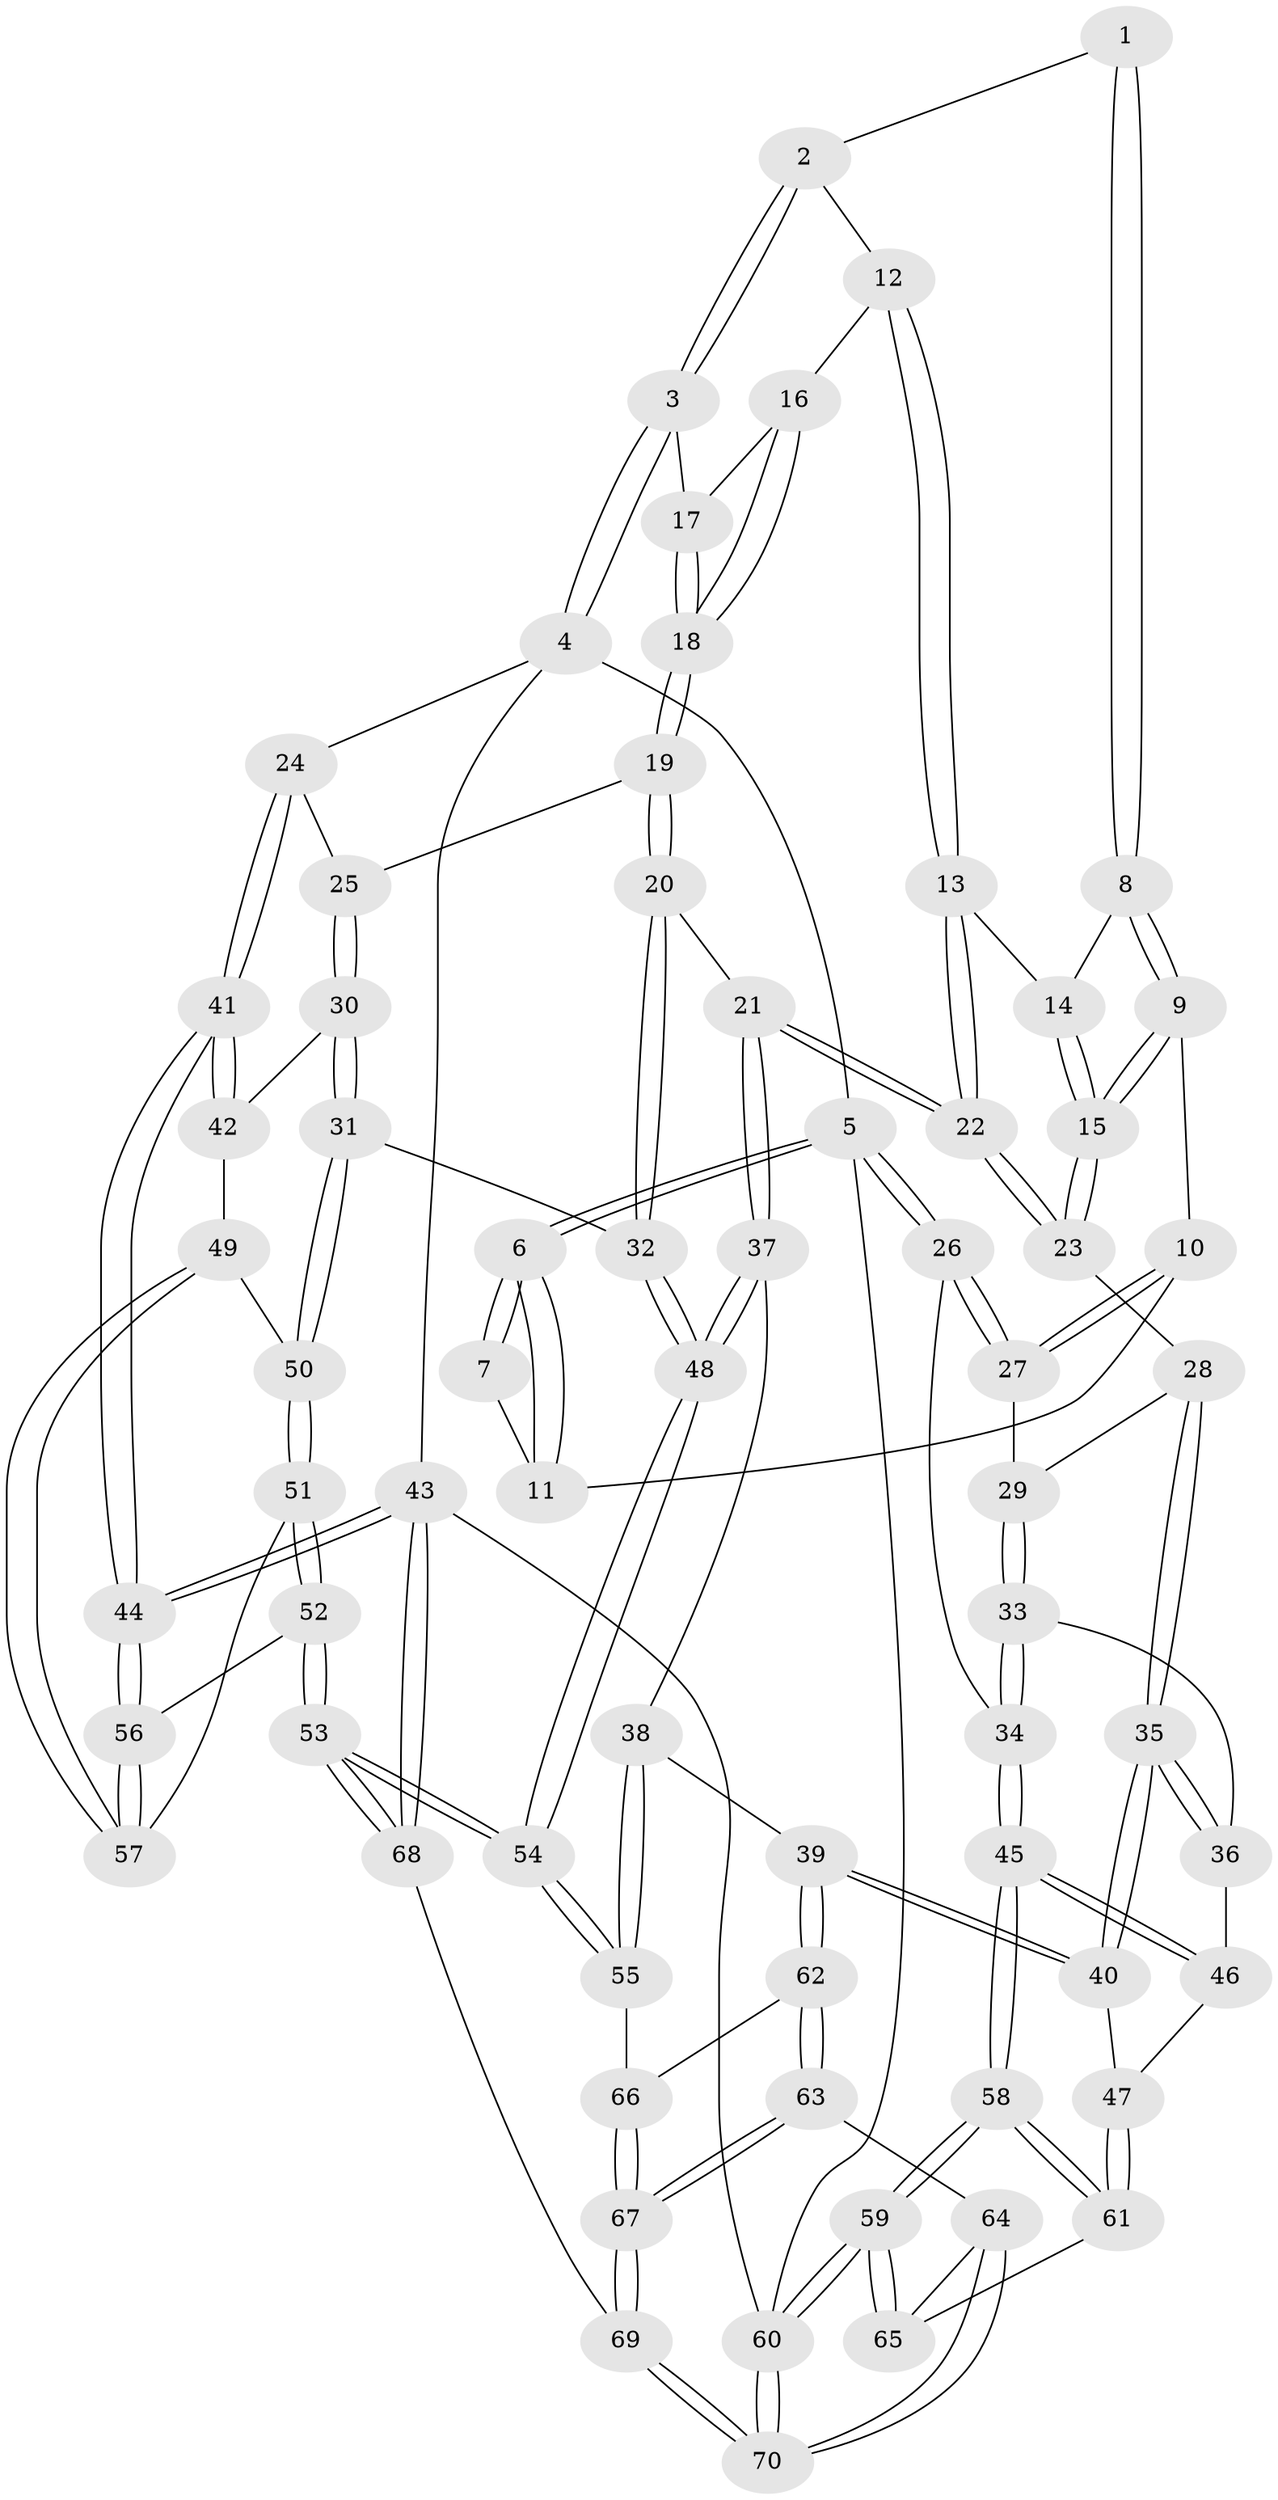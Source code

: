 // coarse degree distribution, {4: 0.40476190476190477, 10: 0.023809523809523808, 2: 0.07142857142857142, 5: 0.2857142857142857, 6: 0.11904761904761904, 3: 0.09523809523809523}
// Generated by graph-tools (version 1.1) at 2025/21/03/04/25 18:21:36]
// undirected, 70 vertices, 172 edges
graph export_dot {
graph [start="1"]
  node [color=gray90,style=filled];
  1 [pos="+0.35160024855775346+0"];
  2 [pos="+0.4382193119421073+0"];
  3 [pos="+1+0"];
  4 [pos="+1+0"];
  5 [pos="+0+0"];
  6 [pos="+0+0"];
  7 [pos="+0.28743073889298487+0"];
  8 [pos="+0.35711883374521003+0"];
  9 [pos="+0.2818160655778372+0.19024319762192668"];
  10 [pos="+0.14891120638491628+0.15118039935420147"];
  11 [pos="+0.15693304168064792+0.11784380198934134"];
  12 [pos="+0.5699937090395355+0.09400713855035395"];
  13 [pos="+0.5505767634709096+0.11956006139009608"];
  14 [pos="+0.40710251432919814+0.08584039922739158"];
  15 [pos="+0.3662025143972539+0.24765818432929593"];
  16 [pos="+0.5866158761797449+0.09267820057624533"];
  17 [pos="+0.940720125946545+0"];
  18 [pos="+0.7599540224779627+0.2152186761083399"];
  19 [pos="+0.7513258658379589+0.308515762663616"];
  20 [pos="+0.564929582274155+0.39344787367181955"];
  21 [pos="+0.5582343005792513+0.3936938857888106"];
  22 [pos="+0.49147531412238477+0.34208623644355196"];
  23 [pos="+0.4077925225143075+0.3200252608003081"];
  24 [pos="+1+0.26269819399570704"];
  25 [pos="+0.7705953777508758+0.31766915081871105"];
  26 [pos="+0+0.17760203500699023"];
  27 [pos="+0.07765878668907944+0.1973851498734175"];
  28 [pos="+0.37657785613646816+0.33903287810842253"];
  29 [pos="+0.16711416188370606+0.38351855427286435"];
  30 [pos="+0.8795622673877382+0.4969219247075677"];
  31 [pos="+0.789666872397387+0.5705789360514311"];
  32 [pos="+0.7219377472959928+0.5746077359722073"];
  33 [pos="+0.157470109181138+0.4025159543997558"];
  34 [pos="+0+0.4231518006271153"];
  35 [pos="+0.26844308867652183+0.5832653611287887"];
  36 [pos="+0.15706026403948162+0.45046742586018196"];
  37 [pos="+0.5385341764572342+0.4488311171770953"];
  38 [pos="+0.48248812554090703+0.5450708813015677"];
  39 [pos="+0.31970355807809653+0.6452803061271742"];
  40 [pos="+0.2751994251120422+0.6148577388077849"];
  41 [pos="+1+0.4916282554672117"];
  42 [pos="+0.9215496386037+0.5106143593836958"];
  43 [pos="+1+1"];
  44 [pos="+1+0.9339108520134793"];
  45 [pos="+0+0.5683650161060327"];
  46 [pos="+0.08106820056556001+0.5305109462560919"];
  47 [pos="+0.15791352145924284+0.6515281032914911"];
  48 [pos="+0.6623958205226828+0.7671325033548265"];
  49 [pos="+0.9028476224360467+0.6247778827850464"];
  50 [pos="+0.820872719901931+0.6369757478825978"];
  51 [pos="+0.8203475589800598+0.65281952925826"];
  52 [pos="+0.7343694781291906+0.7915598523717787"];
  53 [pos="+0.6748266629090396+0.8058201547305606"];
  54 [pos="+0.6612211396273673+0.7801510287681235"];
  55 [pos="+0.540579989161175+0.7204877687759079"];
  56 [pos="+0.9905445503415915+0.8026918544450373"];
  57 [pos="+0.934285598334723+0.7162747314829744"];
  58 [pos="+0+0.6435421823191558"];
  59 [pos="+0+0.6518000500111996"];
  60 [pos="+0+1"];
  61 [pos="+0.14966450050831567+0.6600871792892538"];
  62 [pos="+0.33323196467819544+0.6961168632986754"];
  63 [pos="+0.21195926073273982+0.8046061445935617"];
  64 [pos="+0.12358789560356324+0.8123635372519564"];
  65 [pos="+0.12177315756282739+0.8088450613010676"];
  66 [pos="+0.38077165472750224+0.7541800165961128"];
  67 [pos="+0.39889338932579854+0.9997144418552717"];
  68 [pos="+0.5934816055615394+1"];
  69 [pos="+0.4199891413083183+1"];
  70 [pos="+0.04499004111670668+1"];
  1 -- 2;
  1 -- 8;
  1 -- 8;
  2 -- 3;
  2 -- 3;
  2 -- 12;
  3 -- 4;
  3 -- 4;
  3 -- 17;
  4 -- 5;
  4 -- 24;
  4 -- 43;
  5 -- 6;
  5 -- 6;
  5 -- 26;
  5 -- 26;
  5 -- 60;
  6 -- 7;
  6 -- 7;
  6 -- 11;
  6 -- 11;
  7 -- 11;
  8 -- 9;
  8 -- 9;
  8 -- 14;
  9 -- 10;
  9 -- 15;
  9 -- 15;
  10 -- 11;
  10 -- 27;
  10 -- 27;
  12 -- 13;
  12 -- 13;
  12 -- 16;
  13 -- 14;
  13 -- 22;
  13 -- 22;
  14 -- 15;
  14 -- 15;
  15 -- 23;
  15 -- 23;
  16 -- 17;
  16 -- 18;
  16 -- 18;
  17 -- 18;
  17 -- 18;
  18 -- 19;
  18 -- 19;
  19 -- 20;
  19 -- 20;
  19 -- 25;
  20 -- 21;
  20 -- 32;
  20 -- 32;
  21 -- 22;
  21 -- 22;
  21 -- 37;
  21 -- 37;
  22 -- 23;
  22 -- 23;
  23 -- 28;
  24 -- 25;
  24 -- 41;
  24 -- 41;
  25 -- 30;
  25 -- 30;
  26 -- 27;
  26 -- 27;
  26 -- 34;
  27 -- 29;
  28 -- 29;
  28 -- 35;
  28 -- 35;
  29 -- 33;
  29 -- 33;
  30 -- 31;
  30 -- 31;
  30 -- 42;
  31 -- 32;
  31 -- 50;
  31 -- 50;
  32 -- 48;
  32 -- 48;
  33 -- 34;
  33 -- 34;
  33 -- 36;
  34 -- 45;
  34 -- 45;
  35 -- 36;
  35 -- 36;
  35 -- 40;
  35 -- 40;
  36 -- 46;
  37 -- 38;
  37 -- 48;
  37 -- 48;
  38 -- 39;
  38 -- 55;
  38 -- 55;
  39 -- 40;
  39 -- 40;
  39 -- 62;
  39 -- 62;
  40 -- 47;
  41 -- 42;
  41 -- 42;
  41 -- 44;
  41 -- 44;
  42 -- 49;
  43 -- 44;
  43 -- 44;
  43 -- 68;
  43 -- 68;
  43 -- 60;
  44 -- 56;
  44 -- 56;
  45 -- 46;
  45 -- 46;
  45 -- 58;
  45 -- 58;
  46 -- 47;
  47 -- 61;
  47 -- 61;
  48 -- 54;
  48 -- 54;
  49 -- 50;
  49 -- 57;
  49 -- 57;
  50 -- 51;
  50 -- 51;
  51 -- 52;
  51 -- 52;
  51 -- 57;
  52 -- 53;
  52 -- 53;
  52 -- 56;
  53 -- 54;
  53 -- 54;
  53 -- 68;
  53 -- 68;
  54 -- 55;
  54 -- 55;
  55 -- 66;
  56 -- 57;
  56 -- 57;
  58 -- 59;
  58 -- 59;
  58 -- 61;
  58 -- 61;
  59 -- 60;
  59 -- 60;
  59 -- 65;
  59 -- 65;
  60 -- 70;
  60 -- 70;
  61 -- 65;
  62 -- 63;
  62 -- 63;
  62 -- 66;
  63 -- 64;
  63 -- 67;
  63 -- 67;
  64 -- 65;
  64 -- 70;
  64 -- 70;
  66 -- 67;
  66 -- 67;
  67 -- 69;
  67 -- 69;
  68 -- 69;
  69 -- 70;
  69 -- 70;
}
